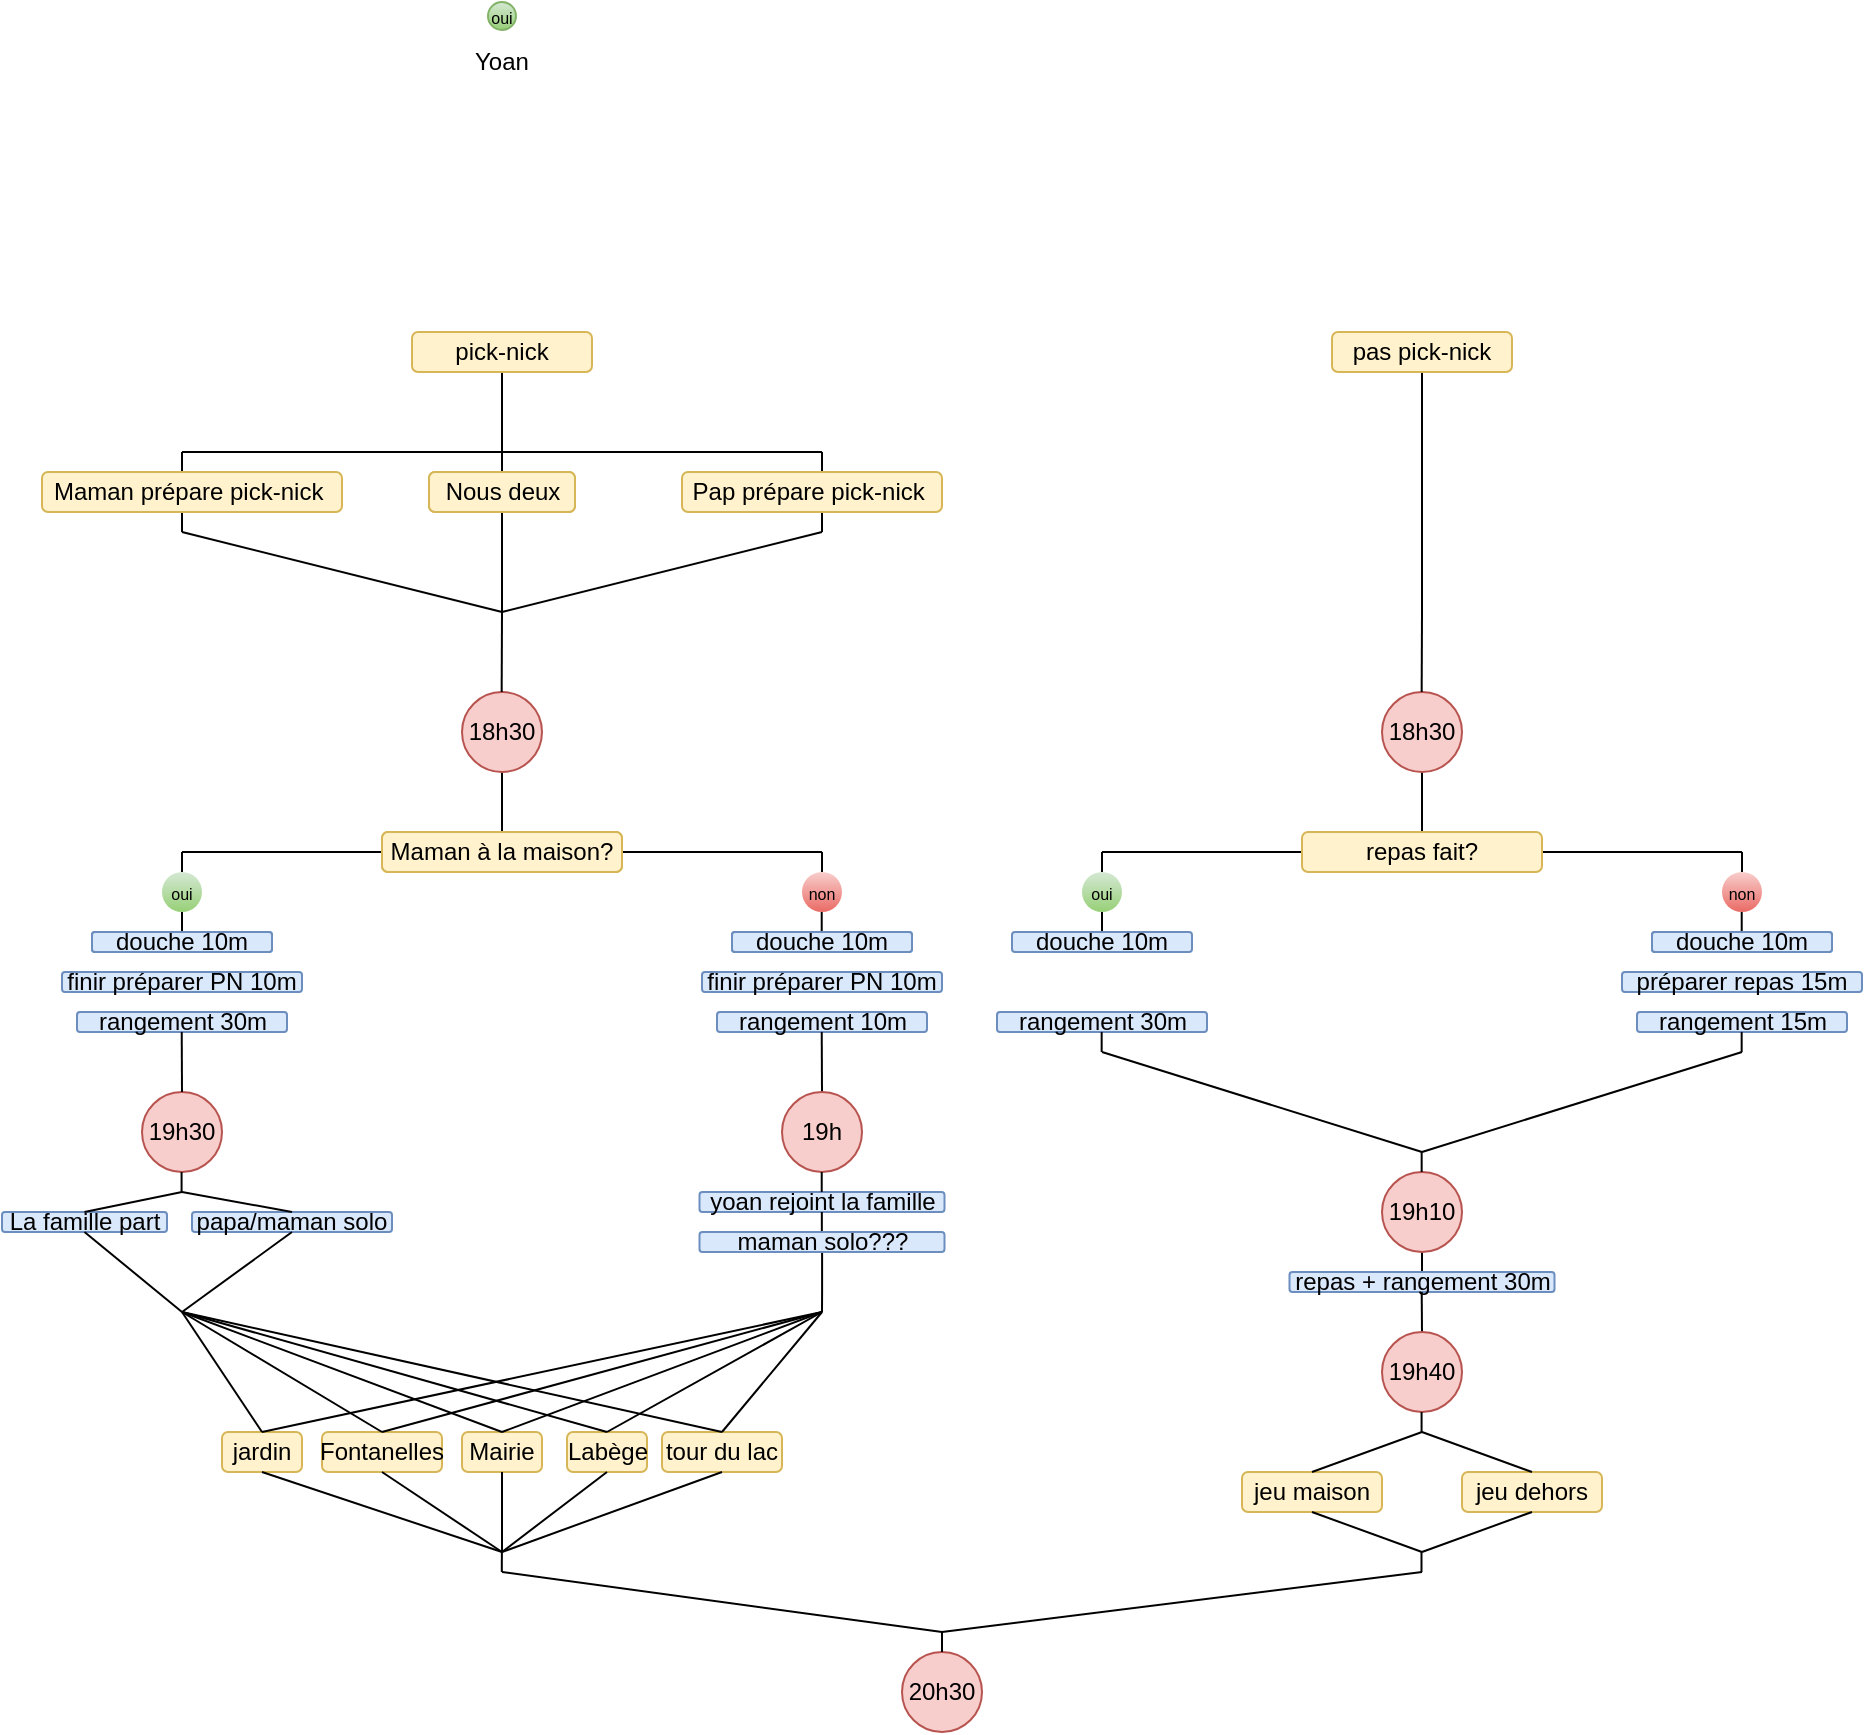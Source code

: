 <mxfile version="21.6.1" type="device">
  <diagram name="Page-1" id="R3p4rqPyqmmTZ_0Eyurf">
    <mxGraphModel dx="2876" dy="2412" grid="1" gridSize="10" guides="1" tooltips="1" connect="1" arrows="1" fold="1" page="1" pageScale="1" pageWidth="827" pageHeight="1169" math="0" shadow="0">
      <root>
        <mxCell id="0" />
        <mxCell id="1" parent="0" />
        <mxCell id="kcug7R0j4oiWyLFklm4h-88" value="&lt;font style=&quot;font-size: 8px;&quot;&gt;non&lt;/font&gt;" style="ellipse;whiteSpace=wrap;html=1;aspect=fixed;fillColor=#f8cecc;gradientColor=#ea6b66;strokeColor=none;" parent="1" vertex="1">
          <mxGeometry x="-370" y="370" width="20" height="20" as="geometry" />
        </mxCell>
        <mxCell id="kcug7R0j4oiWyLFklm4h-22" value="Yoan" style="text;html=1;strokeColor=none;fillColor=none;align=center;verticalAlign=middle;whiteSpace=wrap;rounded=0;" parent="1" vertex="1">
          <mxGeometry x="-550" y="-50" width="60" height="30" as="geometry" />
        </mxCell>
        <mxCell id="aq19QcdQfmuvaoaAwKxa-1" style="edgeStyle=orthogonalEdgeStyle;rounded=0;orthogonalLoop=1;jettySize=auto;html=1;endArrow=none;endFill=0;" edge="1" parent="1" source="kcug7R0j4oiWyLFklm4h-23">
          <mxGeometry relative="1" as="geometry">
            <mxPoint x="-520" y="360" as="targetPoint" />
          </mxGeometry>
        </mxCell>
        <mxCell id="kcug7R0j4oiWyLFklm4h-23" value="18h30" style="ellipse;whiteSpace=wrap;html=1;aspect=fixed;fillColor=#f8cecc;strokeColor=#b85450;" parent="1" vertex="1">
          <mxGeometry x="-540" y="280" width="40" height="40" as="geometry" />
        </mxCell>
        <mxCell id="kcug7R0j4oiWyLFklm4h-24" value="" style="endArrow=none;html=1;rounded=0;entryX=0.5;entryY=1;entryDx=0;entryDy=0;" parent="1" edge="1">
          <mxGeometry width="50" height="50" relative="1" as="geometry">
            <mxPoint x="-520" y="160" as="sourcePoint" />
            <mxPoint x="-520" y="120" as="targetPoint" />
          </mxGeometry>
        </mxCell>
        <mxCell id="kcug7R0j4oiWyLFklm4h-25" value="" style="endArrow=none;html=1;rounded=0;" parent="1" edge="1">
          <mxGeometry width="50" height="370" relative="1" as="geometry">
            <mxPoint x="-680" y="360" as="sourcePoint" />
            <mxPoint x="-360" y="360" as="targetPoint" />
          </mxGeometry>
        </mxCell>
        <mxCell id="kcug7R0j4oiWyLFklm4h-134" value="Maman à la maison" style="rounded=1;whiteSpace=wrap;html=1;fillColor=#fff2cc;strokeColor=#d6b656;" parent="kcug7R0j4oiWyLFklm4h-25" vertex="1">
          <mxGeometry x="-580" y="350" width="120" height="20" as="geometry" />
        </mxCell>
        <mxCell id="kcug7R0j4oiWyLFklm4h-29" value="" style="endArrow=none;html=1;rounded=0;" parent="1" edge="1">
          <mxGeometry width="50" height="50" relative="1" as="geometry">
            <mxPoint x="-680" y="160" as="sourcePoint" />
            <mxPoint x="-360" y="160" as="targetPoint" />
          </mxGeometry>
        </mxCell>
        <mxCell id="kcug7R0j4oiWyLFklm4h-38" value="" style="endArrow=none;html=1;rounded=0;" parent="1" edge="1">
          <mxGeometry width="50" height="310" relative="1" as="geometry">
            <mxPoint x="-520" y="240" as="sourcePoint" />
            <mxPoint x="-520" y="160" as="targetPoint" />
          </mxGeometry>
        </mxCell>
        <mxCell id="kcug7R0j4oiWyLFklm4h-45" value="Nous deux" style="rounded=1;whiteSpace=wrap;html=1;fillColor=#fff2cc;strokeColor=#d6b656;" parent="kcug7R0j4oiWyLFklm4h-38" vertex="1">
          <mxGeometry x="-556.5" y="170" width="73" height="20" as="geometry" />
        </mxCell>
        <mxCell id="kcug7R0j4oiWyLFklm4h-39" value="" style="endArrow=none;html=1;rounded=0;" parent="1" edge="1">
          <mxGeometry width="50" height="50" relative="1" as="geometry">
            <mxPoint x="-680" y="200" as="sourcePoint" />
            <mxPoint x="-680" y="160" as="targetPoint" />
          </mxGeometry>
        </mxCell>
        <mxCell id="kcug7R0j4oiWyLFklm4h-40" value="" style="endArrow=none;html=1;rounded=0;" parent="1" edge="1">
          <mxGeometry width="50" height="50" relative="1" as="geometry">
            <mxPoint x="-360" y="200" as="sourcePoint" />
            <mxPoint x="-360" y="160" as="targetPoint" />
          </mxGeometry>
        </mxCell>
        <mxCell id="kcug7R0j4oiWyLFklm4h-41" value="&lt;font style=&quot;font-size: 12px;&quot;&gt;Maman prépare pick-nick&amp;nbsp;&lt;/font&gt;" style="rounded=1;whiteSpace=wrap;html=1;fillColor=#fff2cc;strokeColor=#d6b656;" parent="1" vertex="1">
          <mxGeometry x="-750" y="170" width="150" height="20" as="geometry" />
        </mxCell>
        <mxCell id="kcug7R0j4oiWyLFklm4h-42" value="pick-nick" style="rounded=1;whiteSpace=wrap;html=1;fillColor=#fff2cc;strokeColor=#d6b656;" parent="1" vertex="1">
          <mxGeometry x="-565" y="100" width="90" height="20" as="geometry" />
        </mxCell>
        <mxCell id="kcug7R0j4oiWyLFklm4h-43" value="&lt;font style=&quot;font-size: 8px;&quot;&gt;oui&lt;/font&gt;" style="ellipse;whiteSpace=wrap;html=1;aspect=fixed;fillColor=#d5e8d4;gradientColor=#97d077;strokeColor=#82b366;" parent="1" vertex="1">
          <mxGeometry x="-527" y="-65" width="14" height="14" as="geometry" />
        </mxCell>
        <mxCell id="kcug7R0j4oiWyLFklm4h-44" value="Pap&amp;nbsp;prépare pick-nick&amp;nbsp;" style="rounded=1;whiteSpace=wrap;html=1;fillColor=#fff2cc;strokeColor=#d6b656;" parent="1" vertex="1">
          <mxGeometry x="-430" y="170" width="130" height="20" as="geometry" />
        </mxCell>
        <mxCell id="kcug7R0j4oiWyLFklm4h-46" value="" style="endArrow=none;html=1;rounded=0;" parent="1" edge="1">
          <mxGeometry width="50" height="50" relative="1" as="geometry">
            <mxPoint x="-520" y="240" as="sourcePoint" />
            <mxPoint x="-360" y="200" as="targetPoint" />
          </mxGeometry>
        </mxCell>
        <mxCell id="kcug7R0j4oiWyLFklm4h-49" value="" style="endArrow=none;html=1;rounded=0;" parent="1" edge="1">
          <mxGeometry width="50" height="50" relative="1" as="geometry">
            <mxPoint x="-680" y="200" as="sourcePoint" />
            <mxPoint x="-520" y="240" as="targetPoint" />
          </mxGeometry>
        </mxCell>
        <mxCell id="kcug7R0j4oiWyLFklm4h-56" value="rangement 30m" style="rounded=1;whiteSpace=wrap;html=1;fillColor=#dae8fc;strokeColor=#6c8ebf;" parent="1" vertex="1">
          <mxGeometry x="-732.5" y="440" width="105" height="10" as="geometry" />
        </mxCell>
        <mxCell id="kcug7R0j4oiWyLFklm4h-57" value="19h30" style="ellipse;whiteSpace=wrap;html=1;aspect=fixed;fillColor=#f8cecc;strokeColor=#b85450;" parent="1" vertex="1">
          <mxGeometry x="-700" y="480" width="40" height="40" as="geometry" />
        </mxCell>
        <mxCell id="kcug7R0j4oiWyLFklm4h-59" value="Mairie" style="rounded=1;whiteSpace=wrap;html=1;fillColor=#fff2cc;strokeColor=#d6b656;" parent="1" vertex="1">
          <mxGeometry x="-540" y="650" width="40" height="20" as="geometry" />
        </mxCell>
        <mxCell id="kcug7R0j4oiWyLFklm4h-60" value="jardin" style="rounded=1;whiteSpace=wrap;html=1;fillColor=#fff2cc;strokeColor=#d6b656;" parent="1" vertex="1">
          <mxGeometry x="-660" y="650" width="40" height="20" as="geometry" />
        </mxCell>
        <mxCell id="kcug7R0j4oiWyLFklm4h-61" value="Labège" style="rounded=1;whiteSpace=wrap;html=1;fillColor=#fff2cc;strokeColor=#d6b656;" parent="1" vertex="1">
          <mxGeometry x="-487.5" y="650" width="40" height="20" as="geometry" />
        </mxCell>
        <mxCell id="kcug7R0j4oiWyLFklm4h-62" value="tour du lac" style="rounded=1;whiteSpace=wrap;html=1;fillColor=#fff2cc;strokeColor=#d6b656;" parent="1" vertex="1">
          <mxGeometry x="-440" y="650" width="60" height="20" as="geometry" />
        </mxCell>
        <mxCell id="kcug7R0j4oiWyLFklm4h-63" value="Fontanelles" style="rounded=1;whiteSpace=wrap;html=1;fillColor=#fff2cc;strokeColor=#d6b656;" parent="1" vertex="1">
          <mxGeometry x="-610" y="650" width="60" height="20" as="geometry" />
        </mxCell>
        <mxCell id="kcug7R0j4oiWyLFklm4h-65" value="" style="endArrow=none;html=1;rounded=0;exitX=0.5;exitY=0;exitDx=0;exitDy=0;" parent="1" source="kcug7R0j4oiWyLFklm4h-60" edge="1">
          <mxGeometry width="50" height="50" relative="1" as="geometry">
            <mxPoint x="-560" y="590" as="sourcePoint" />
            <mxPoint x="-360" y="590" as="targetPoint" />
          </mxGeometry>
        </mxCell>
        <mxCell id="kcug7R0j4oiWyLFklm4h-66" value="" style="endArrow=none;html=1;rounded=0;exitX=0.5;exitY=0;exitDx=0;exitDy=0;" parent="1" source="kcug7R0j4oiWyLFklm4h-63" edge="1">
          <mxGeometry width="50" height="50" relative="1" as="geometry">
            <mxPoint x="-630" y="650" as="sourcePoint" />
            <mxPoint x="-360" y="590" as="targetPoint" />
          </mxGeometry>
        </mxCell>
        <mxCell id="kcug7R0j4oiWyLFklm4h-67" value="" style="endArrow=none;html=1;rounded=0;exitX=0.5;exitY=0;exitDx=0;exitDy=0;" parent="1" source="kcug7R0j4oiWyLFklm4h-59" edge="1">
          <mxGeometry width="50" height="50" relative="1" as="geometry">
            <mxPoint x="-570" y="650" as="sourcePoint" />
            <mxPoint x="-360" y="590" as="targetPoint" />
          </mxGeometry>
        </mxCell>
        <mxCell id="kcug7R0j4oiWyLFklm4h-68" value="" style="endArrow=none;html=1;rounded=0;entryX=0.5;entryY=0;entryDx=0;entryDy=0;" parent="1" target="kcug7R0j4oiWyLFklm4h-61" edge="1">
          <mxGeometry width="50" height="50" relative="1" as="geometry">
            <mxPoint x="-360" y="590" as="sourcePoint" />
            <mxPoint x="-500" y="640" as="targetPoint" />
          </mxGeometry>
        </mxCell>
        <mxCell id="kcug7R0j4oiWyLFklm4h-69" value="" style="endArrow=none;html=1;rounded=0;entryX=0.5;entryY=0;entryDx=0;entryDy=0;" parent="1" target="kcug7R0j4oiWyLFklm4h-62" edge="1">
          <mxGeometry width="50" height="50" relative="1" as="geometry">
            <mxPoint x="-360" y="590" as="sourcePoint" />
            <mxPoint x="-490" y="650" as="targetPoint" />
          </mxGeometry>
        </mxCell>
        <mxCell id="kcug7R0j4oiWyLFklm4h-71" style="edgeStyle=orthogonalEdgeStyle;rounded=0;orthogonalLoop=1;jettySize=auto;html=1;endArrow=none;endFill=0;" parent="1" edge="1">
          <mxGeometry relative="1" as="geometry">
            <mxPoint x="-520.06" y="720" as="targetPoint" />
            <mxPoint x="-520.06" y="710" as="sourcePoint" />
            <Array as="points">
              <mxPoint x="-520.06" y="720" />
              <mxPoint x="-520.06" y="720" />
            </Array>
          </mxGeometry>
        </mxCell>
        <mxCell id="kcug7R0j4oiWyLFklm4h-73" value="" style="endArrow=none;html=1;rounded=0;entryX=0.5;entryY=1;entryDx=0;entryDy=0;" parent="1" target="kcug7R0j4oiWyLFklm4h-61" edge="1">
          <mxGeometry width="50" height="50" relative="1" as="geometry">
            <mxPoint x="-520" y="710" as="sourcePoint" />
            <mxPoint x="-490" y="670" as="targetPoint" />
          </mxGeometry>
        </mxCell>
        <mxCell id="kcug7R0j4oiWyLFklm4h-74" value="" style="endArrow=none;html=1;rounded=0;entryX=0.5;entryY=1;entryDx=0;entryDy=0;" parent="1" target="kcug7R0j4oiWyLFklm4h-62" edge="1">
          <mxGeometry width="50" height="50" relative="1" as="geometry">
            <mxPoint x="-520" y="710" as="sourcePoint" />
            <mxPoint x="-457" y="680" as="targetPoint" />
          </mxGeometry>
        </mxCell>
        <mxCell id="kcug7R0j4oiWyLFklm4h-75" value="" style="endArrow=none;html=1;rounded=0;entryX=0.5;entryY=1;entryDx=0;entryDy=0;" parent="1" target="kcug7R0j4oiWyLFklm4h-59" edge="1">
          <mxGeometry width="50" height="50" relative="1" as="geometry">
            <mxPoint x="-520" y="710" as="sourcePoint" />
            <mxPoint x="-400" y="680" as="targetPoint" />
          </mxGeometry>
        </mxCell>
        <mxCell id="kcug7R0j4oiWyLFklm4h-76" value="" style="endArrow=none;html=1;rounded=0;exitX=0.5;exitY=1;exitDx=0;exitDy=0;" parent="1" source="kcug7R0j4oiWyLFklm4h-63" edge="1">
          <mxGeometry width="50" height="50" relative="1" as="geometry">
            <mxPoint x="-500" y="730" as="sourcePoint" />
            <mxPoint x="-520" y="710" as="targetPoint" />
          </mxGeometry>
        </mxCell>
        <mxCell id="kcug7R0j4oiWyLFklm4h-77" value="" style="endArrow=none;html=1;rounded=0;entryX=0.5;entryY=1;entryDx=0;entryDy=0;" parent="1" target="kcug7R0j4oiWyLFklm4h-60" edge="1">
          <mxGeometry width="50" height="50" relative="1" as="geometry">
            <mxPoint x="-520" y="710" as="sourcePoint" />
            <mxPoint x="-380" y="700" as="targetPoint" />
          </mxGeometry>
        </mxCell>
        <mxCell id="kcug7R0j4oiWyLFklm4h-87" style="edgeStyle=orthogonalEdgeStyle;rounded=0;orthogonalLoop=1;jettySize=auto;html=1;endArrow=none;endFill=0;" parent="1" source="kcug7R0j4oiWyLFklm4h-79" edge="1">
          <mxGeometry relative="1" as="geometry">
            <mxPoint x="-680" y="360" as="targetPoint" />
            <Array as="points">
              <mxPoint x="-680" y="360" />
              <mxPoint x="-680" y="360" />
            </Array>
          </mxGeometry>
        </mxCell>
        <mxCell id="kcug7R0j4oiWyLFklm4h-79" value="&lt;font style=&quot;font-size: 8px;&quot;&gt;oui&lt;/font&gt;" style="ellipse;whiteSpace=wrap;html=1;aspect=fixed;fillColor=#d5e8d4;gradientColor=#97d077;strokeColor=none;" parent="1" vertex="1">
          <mxGeometry x="-690" y="370" width="20" height="20" as="geometry" />
        </mxCell>
        <mxCell id="kcug7R0j4oiWyLFklm4h-81" value="" style="endArrow=none;html=1;rounded=0;" parent="1" edge="1">
          <mxGeometry width="50" height="380" relative="1" as="geometry">
            <mxPoint x="-520" y="240" as="sourcePoint" />
            <mxPoint x="-520.17" y="280" as="targetPoint" />
          </mxGeometry>
        </mxCell>
        <mxCell id="kcug7R0j4oiWyLFklm4h-82" value="douche 10m" style="rounded=1;whiteSpace=wrap;html=1;fillColor=#dae8fc;strokeColor=#6c8ebf;" parent="kcug7R0j4oiWyLFklm4h-81" vertex="1">
          <mxGeometry x="-725" y="400" width="90" height="10" as="geometry" />
        </mxCell>
        <mxCell id="kcug7R0j4oiWyLFklm4h-91" style="edgeStyle=orthogonalEdgeStyle;rounded=0;orthogonalLoop=1;jettySize=auto;html=1;endArrow=none;endFill=0;" parent="1" source="kcug7R0j4oiWyLFklm4h-88" edge="1">
          <mxGeometry relative="1" as="geometry">
            <mxPoint x="-360" y="360" as="targetPoint" />
            <Array as="points">
              <mxPoint x="-360" y="360" />
              <mxPoint x="-360" y="360" />
            </Array>
          </mxGeometry>
        </mxCell>
        <mxCell id="kcug7R0j4oiWyLFklm4h-93" value="" style="endArrow=none;html=1;rounded=0;exitX=0.5;exitY=1;exitDx=0;exitDy=0;" parent="1" source="kcug7R0j4oiWyLFklm4h-79" edge="1">
          <mxGeometry width="50" height="380" relative="1" as="geometry">
            <mxPoint x="-510" y="450" as="sourcePoint" />
            <mxPoint x="-680" y="400" as="targetPoint" />
          </mxGeometry>
        </mxCell>
        <mxCell id="kcug7R0j4oiWyLFklm4h-95" value="" style="endArrow=none;html=1;rounded=0;exitX=0.5;exitY=1;exitDx=0;exitDy=0;" parent="1" edge="1">
          <mxGeometry width="50" height="380" relative="1" as="geometry">
            <mxPoint x="-360.14" y="390" as="sourcePoint" />
            <mxPoint x="-360.14" y="400" as="targetPoint" />
          </mxGeometry>
        </mxCell>
        <mxCell id="kcug7R0j4oiWyLFklm4h-53" value="finir préparer PN 10m" style="rounded=1;whiteSpace=wrap;html=1;fillColor=#dae8fc;strokeColor=#6c8ebf;" parent="1" vertex="1">
          <mxGeometry x="-740" y="420" width="120" height="10" as="geometry" />
        </mxCell>
        <mxCell id="kcug7R0j4oiWyLFklm4h-99" value="rangement 10m" style="rounded=1;whiteSpace=wrap;html=1;fillColor=#dae8fc;strokeColor=#6c8ebf;" parent="1" vertex="1">
          <mxGeometry x="-412.5" y="440" width="105" height="10" as="geometry" />
        </mxCell>
        <mxCell id="kcug7R0j4oiWyLFklm4h-100" value="douche 10m" style="rounded=1;whiteSpace=wrap;html=1;fillColor=#dae8fc;strokeColor=#6c8ebf;" parent="1" vertex="1">
          <mxGeometry x="-405" y="400" width="90" height="10" as="geometry" />
        </mxCell>
        <mxCell id="kcug7R0j4oiWyLFklm4h-103" value="douche 10m" style="rounded=1;whiteSpace=wrap;html=1;fillColor=#dae8fc;strokeColor=#6c8ebf;" parent="1" vertex="1">
          <mxGeometry x="-405" y="400" width="90" height="10" as="geometry" />
        </mxCell>
        <mxCell id="kcug7R0j4oiWyLFklm4h-104" value="finir préparer PN 10m" style="rounded=1;whiteSpace=wrap;html=1;fillColor=#dae8fc;strokeColor=#6c8ebf;" parent="1" vertex="1">
          <mxGeometry x="-420" y="420" width="120" height="10" as="geometry" />
        </mxCell>
        <mxCell id="kcug7R0j4oiWyLFklm4h-107" value="" style="endArrow=none;html=1;rounded=0;exitX=0.5;exitY=1;exitDx=0;exitDy=0;entryX=0.5;entryY=0;entryDx=0;entryDy=0;" parent="1" target="kcug7R0j4oiWyLFklm4h-57" edge="1">
          <mxGeometry width="50" height="380" relative="1" as="geometry">
            <mxPoint x="-680.14" y="450" as="sourcePoint" />
            <mxPoint x="-680.14" y="460" as="targetPoint" />
            <Array as="points" />
          </mxGeometry>
        </mxCell>
        <mxCell id="kcug7R0j4oiWyLFklm4h-109" value="" style="endArrow=none;html=1;rounded=0;exitX=0.5;exitY=1;exitDx=0;exitDy=0;entryX=0.5;entryY=0;entryDx=0;entryDy=0;" parent="1" target="kcug7R0j4oiWyLFklm4h-119" edge="1">
          <mxGeometry width="50" height="380" relative="1" as="geometry">
            <mxPoint x="-360.14" y="450" as="sourcePoint" />
            <mxPoint x="-360.14" y="460" as="targetPoint" />
            <Array as="points" />
          </mxGeometry>
        </mxCell>
        <mxCell id="kcug7R0j4oiWyLFklm4h-117" value="La famille part" style="rounded=1;whiteSpace=wrap;html=1;fillColor=#dae8fc;strokeColor=#6c8ebf;" parent="1" vertex="1">
          <mxGeometry x="-770" y="540" width="82.5" height="10" as="geometry" />
        </mxCell>
        <mxCell id="kcug7R0j4oiWyLFklm4h-119" value="19h" style="ellipse;whiteSpace=wrap;html=1;aspect=fixed;fillColor=#f8cecc;strokeColor=#b85450;" parent="1" vertex="1">
          <mxGeometry x="-380" y="480" width="40" height="40" as="geometry" />
        </mxCell>
        <mxCell id="kcug7R0j4oiWyLFklm4h-118" value="yoan rejoint la famille" style="rounded=1;whiteSpace=wrap;html=1;fillColor=#dae8fc;strokeColor=#6c8ebf;" parent="1" vertex="1">
          <mxGeometry x="-421.25" y="530" width="122.5" height="10" as="geometry" />
        </mxCell>
        <mxCell id="kcug7R0j4oiWyLFklm4h-124" style="edgeStyle=orthogonalEdgeStyle;rounded=0;orthogonalLoop=1;jettySize=auto;html=1;entryX=0.5;entryY=0;entryDx=0;entryDy=0;endArrow=none;endFill=0;" parent="1" edge="1">
          <mxGeometry relative="1" as="geometry">
            <mxPoint x="-360.14" y="520" as="sourcePoint" />
            <mxPoint x="-360.14" y="530" as="targetPoint" />
          </mxGeometry>
        </mxCell>
        <mxCell id="kcug7R0j4oiWyLFklm4h-125" style="edgeStyle=orthogonalEdgeStyle;rounded=0;orthogonalLoop=1;jettySize=auto;html=1;entryX=0.5;entryY=0;entryDx=0;entryDy=0;endArrow=none;endFill=0;" parent="1" edge="1">
          <mxGeometry relative="1" as="geometry">
            <mxPoint x="-360.08" y="540" as="sourcePoint" />
            <mxPoint x="-360.08" y="550" as="targetPoint" />
          </mxGeometry>
        </mxCell>
        <mxCell id="kcug7R0j4oiWyLFklm4h-128" value="" style="endArrow=none;html=1;rounded=0;exitX=0.5;exitY=0;exitDx=0;exitDy=0;" parent="1" source="kcug7R0j4oiWyLFklm4h-60" edge="1">
          <mxGeometry width="50" height="50" relative="1" as="geometry">
            <mxPoint x="-630" y="660" as="sourcePoint" />
            <mxPoint x="-680" y="590" as="targetPoint" />
          </mxGeometry>
        </mxCell>
        <mxCell id="kcug7R0j4oiWyLFklm4h-129" value="" style="endArrow=none;html=1;rounded=0;exitX=0.5;exitY=0;exitDx=0;exitDy=0;" parent="1" source="kcug7R0j4oiWyLFklm4h-62" edge="1">
          <mxGeometry width="50" height="50" relative="1" as="geometry">
            <mxPoint x="-630" y="660" as="sourcePoint" />
            <mxPoint x="-680" y="590" as="targetPoint" />
          </mxGeometry>
        </mxCell>
        <mxCell id="kcug7R0j4oiWyLFklm4h-130" value="" style="endArrow=none;html=1;rounded=0;exitX=0.5;exitY=0;exitDx=0;exitDy=0;" parent="1" source="kcug7R0j4oiWyLFklm4h-61" edge="1">
          <mxGeometry width="50" height="50" relative="1" as="geometry">
            <mxPoint x="-400" y="660" as="sourcePoint" />
            <mxPoint x="-680" y="590" as="targetPoint" />
          </mxGeometry>
        </mxCell>
        <mxCell id="kcug7R0j4oiWyLFklm4h-131" value="" style="endArrow=none;html=1;rounded=0;exitX=0.5;exitY=0;exitDx=0;exitDy=0;" parent="1" source="kcug7R0j4oiWyLFklm4h-59" edge="1">
          <mxGeometry width="50" height="50" relative="1" as="geometry">
            <mxPoint x="-457" y="660" as="sourcePoint" />
            <mxPoint x="-680" y="590" as="targetPoint" />
          </mxGeometry>
        </mxCell>
        <mxCell id="kcug7R0j4oiWyLFklm4h-132" value="" style="endArrow=none;html=1;rounded=0;exitX=0.5;exitY=0;exitDx=0;exitDy=0;" parent="1" source="kcug7R0j4oiWyLFklm4h-63" edge="1">
          <mxGeometry width="50" height="50" relative="1" as="geometry">
            <mxPoint x="-510" y="660" as="sourcePoint" />
            <mxPoint x="-680" y="590" as="targetPoint" />
          </mxGeometry>
        </mxCell>
        <mxCell id="aq19QcdQfmuvaoaAwKxa-4" value="papa/maman solo" style="rounded=1;whiteSpace=wrap;html=1;fillColor=#dae8fc;strokeColor=#6c8ebf;" vertex="1" parent="1">
          <mxGeometry x="-675" y="540" width="100" height="10" as="geometry" />
        </mxCell>
        <mxCell id="aq19QcdQfmuvaoaAwKxa-5" style="edgeStyle=orthogonalEdgeStyle;rounded=0;orthogonalLoop=1;jettySize=auto;html=1;entryX=0.5;entryY=0;entryDx=0;entryDy=0;endArrow=none;endFill=0;" edge="1" parent="1">
          <mxGeometry relative="1" as="geometry">
            <mxPoint x="-680.21" y="520" as="sourcePoint" />
            <mxPoint x="-680.21" y="530" as="targetPoint" />
          </mxGeometry>
        </mxCell>
        <mxCell id="aq19QcdQfmuvaoaAwKxa-6" value="" style="endArrow=none;html=1;rounded=0;exitX=0.5;exitY=0;exitDx=0;exitDy=0;" edge="1" parent="1" source="kcug7R0j4oiWyLFklm4h-117">
          <mxGeometry width="50" height="50" relative="1" as="geometry">
            <mxPoint x="-670" y="580" as="sourcePoint" />
            <mxPoint x="-680" y="530" as="targetPoint" />
          </mxGeometry>
        </mxCell>
        <mxCell id="aq19QcdQfmuvaoaAwKxa-7" value="" style="endArrow=none;html=1;rounded=0;exitX=0.5;exitY=0;exitDx=0;exitDy=0;" edge="1" parent="1" source="aq19QcdQfmuvaoaAwKxa-4">
          <mxGeometry width="50" height="50" relative="1" as="geometry">
            <mxPoint x="-719" y="550" as="sourcePoint" />
            <mxPoint x="-680" y="530" as="targetPoint" />
          </mxGeometry>
        </mxCell>
        <mxCell id="aq19QcdQfmuvaoaAwKxa-8" value="" style="endArrow=none;html=1;rounded=0;exitX=0.5;exitY=1;exitDx=0;exitDy=0;" edge="1" parent="1" source="aq19QcdQfmuvaoaAwKxa-4">
          <mxGeometry width="50" height="50" relative="1" as="geometry">
            <mxPoint x="-615" y="550" as="sourcePoint" />
            <mxPoint x="-680" y="590" as="targetPoint" />
          </mxGeometry>
        </mxCell>
        <mxCell id="aq19QcdQfmuvaoaAwKxa-9" value="" style="endArrow=none;html=1;rounded=0;exitX=0.5;exitY=1;exitDx=0;exitDy=0;" edge="1" parent="1" source="kcug7R0j4oiWyLFklm4h-117">
          <mxGeometry width="50" height="50" relative="1" as="geometry">
            <mxPoint x="-615" y="560" as="sourcePoint" />
            <mxPoint x="-680" y="590" as="targetPoint" />
          </mxGeometry>
        </mxCell>
        <mxCell id="aq19QcdQfmuvaoaAwKxa-13" style="edgeStyle=orthogonalEdgeStyle;rounded=0;orthogonalLoop=1;jettySize=auto;html=1;endArrow=none;endFill=0;" edge="1" parent="1" source="aq19QcdQfmuvaoaAwKxa-11">
          <mxGeometry relative="1" as="geometry">
            <mxPoint x="-360" y="590" as="targetPoint" />
          </mxGeometry>
        </mxCell>
        <mxCell id="aq19QcdQfmuvaoaAwKxa-11" value="maman solo???" style="rounded=1;whiteSpace=wrap;html=1;fillColor=#dae8fc;strokeColor=#6c8ebf;" vertex="1" parent="1">
          <mxGeometry x="-421.25" y="550" width="122.5" height="10" as="geometry" />
        </mxCell>
        <mxCell id="aq19QcdQfmuvaoaAwKxa-14" value="&lt;font style=&quot;font-size: 8px;&quot;&gt;non&lt;/font&gt;" style="ellipse;whiteSpace=wrap;html=1;aspect=fixed;fillColor=#f8cecc;gradientColor=#ea6b66;strokeColor=none;" vertex="1" parent="1">
          <mxGeometry x="90" y="370" width="20" height="20" as="geometry" />
        </mxCell>
        <mxCell id="aq19QcdQfmuvaoaAwKxa-15" style="edgeStyle=orthogonalEdgeStyle;rounded=0;orthogonalLoop=1;jettySize=auto;html=1;endArrow=none;endFill=0;" edge="1" parent="1" source="aq19QcdQfmuvaoaAwKxa-16">
          <mxGeometry relative="1" as="geometry">
            <mxPoint x="-60" y="360" as="targetPoint" />
          </mxGeometry>
        </mxCell>
        <mxCell id="aq19QcdQfmuvaoaAwKxa-16" value="18h30" style="ellipse;whiteSpace=wrap;html=1;aspect=fixed;fillColor=#f8cecc;strokeColor=#b85450;" vertex="1" parent="1">
          <mxGeometry x="-80" y="280" width="40" height="40" as="geometry" />
        </mxCell>
        <mxCell id="aq19QcdQfmuvaoaAwKxa-17" value="" style="endArrow=none;html=1;rounded=0;entryX=0.5;entryY=1;entryDx=0;entryDy=0;" edge="1" parent="1">
          <mxGeometry width="50" height="50" relative="1" as="geometry">
            <mxPoint x="-60" y="160" as="sourcePoint" />
            <mxPoint x="-60" y="120" as="targetPoint" />
          </mxGeometry>
        </mxCell>
        <mxCell id="aq19QcdQfmuvaoaAwKxa-18" value="" style="endArrow=none;html=1;rounded=0;" edge="1" parent="1">
          <mxGeometry width="50" height="370" relative="1" as="geometry">
            <mxPoint x="-220" y="360" as="sourcePoint" />
            <mxPoint x="100" y="360" as="targetPoint" />
          </mxGeometry>
        </mxCell>
        <mxCell id="aq19QcdQfmuvaoaAwKxa-19" value="Maman à la maison?" style="rounded=1;whiteSpace=wrap;html=1;fillColor=#fff2cc;strokeColor=#d6b656;" vertex="1" parent="aq19QcdQfmuvaoaAwKxa-18">
          <mxGeometry x="-580" y="350" width="120" height="20" as="geometry" />
        </mxCell>
        <mxCell id="aq19QcdQfmuvaoaAwKxa-21" value="" style="endArrow=none;html=1;rounded=0;" edge="1" parent="1">
          <mxGeometry width="50" height="310" relative="1" as="geometry">
            <mxPoint x="-60" y="240" as="sourcePoint" />
            <mxPoint x="-60" y="160" as="targetPoint" />
          </mxGeometry>
        </mxCell>
        <mxCell id="aq19QcdQfmuvaoaAwKxa-22" value="Nous deux" style="rounded=1;whiteSpace=wrap;html=1;fillColor=#fff2cc;strokeColor=#d6b656;" vertex="1" parent="aq19QcdQfmuvaoaAwKxa-21">
          <mxGeometry x="-556.5" y="170" width="73" height="20" as="geometry" />
        </mxCell>
        <mxCell id="aq19QcdQfmuvaoaAwKxa-26" value="pas pick-nick" style="rounded=1;whiteSpace=wrap;html=1;fillColor=#fff2cc;strokeColor=#d6b656;" vertex="1" parent="1">
          <mxGeometry x="-105" y="100" width="90" height="20" as="geometry" />
        </mxCell>
        <mxCell id="aq19QcdQfmuvaoaAwKxa-30" value="rangement 30m" style="rounded=1;whiteSpace=wrap;html=1;fillColor=#dae8fc;strokeColor=#6c8ebf;" vertex="1" parent="1">
          <mxGeometry x="-272.5" y="440" width="105" height="10" as="geometry" />
        </mxCell>
        <mxCell id="aq19QcdQfmuvaoaAwKxa-49" style="edgeStyle=orthogonalEdgeStyle;rounded=0;orthogonalLoop=1;jettySize=auto;html=1;endArrow=none;endFill=0;" edge="1" parent="1" source="aq19QcdQfmuvaoaAwKxa-50">
          <mxGeometry relative="1" as="geometry">
            <mxPoint x="-220" y="360" as="targetPoint" />
            <Array as="points">
              <mxPoint x="-220" y="360" />
              <mxPoint x="-220" y="360" />
            </Array>
          </mxGeometry>
        </mxCell>
        <mxCell id="aq19QcdQfmuvaoaAwKxa-50" value="&lt;font style=&quot;font-size: 8px;&quot;&gt;oui&lt;/font&gt;" style="ellipse;whiteSpace=wrap;html=1;aspect=fixed;fillColor=#d5e8d4;gradientColor=#97d077;strokeColor=none;" vertex="1" parent="1">
          <mxGeometry x="-230" y="370" width="20" height="20" as="geometry" />
        </mxCell>
        <mxCell id="aq19QcdQfmuvaoaAwKxa-51" value="" style="endArrow=none;html=1;rounded=0;" edge="1" parent="1">
          <mxGeometry width="50" height="380" relative="1" as="geometry">
            <mxPoint x="-60" y="240" as="sourcePoint" />
            <mxPoint x="-60.17" y="280" as="targetPoint" />
          </mxGeometry>
        </mxCell>
        <mxCell id="aq19QcdQfmuvaoaAwKxa-52" value="douche 10m" style="rounded=1;whiteSpace=wrap;html=1;fillColor=#dae8fc;strokeColor=#6c8ebf;" vertex="1" parent="aq19QcdQfmuvaoaAwKxa-51">
          <mxGeometry x="-725" y="400" width="90" height="10" as="geometry" />
        </mxCell>
        <mxCell id="aq19QcdQfmuvaoaAwKxa-53" style="edgeStyle=orthogonalEdgeStyle;rounded=0;orthogonalLoop=1;jettySize=auto;html=1;endArrow=none;endFill=0;" edge="1" parent="1" source="aq19QcdQfmuvaoaAwKxa-14">
          <mxGeometry relative="1" as="geometry">
            <mxPoint x="100" y="360" as="targetPoint" />
            <Array as="points">
              <mxPoint x="100" y="360" />
              <mxPoint x="100" y="360" />
            </Array>
          </mxGeometry>
        </mxCell>
        <mxCell id="aq19QcdQfmuvaoaAwKxa-54" value="" style="endArrow=none;html=1;rounded=0;exitX=0.5;exitY=1;exitDx=0;exitDy=0;" edge="1" parent="1" source="aq19QcdQfmuvaoaAwKxa-50">
          <mxGeometry width="50" height="380" relative="1" as="geometry">
            <mxPoint x="-50" y="450" as="sourcePoint" />
            <mxPoint x="-220" y="400" as="targetPoint" />
          </mxGeometry>
        </mxCell>
        <mxCell id="aq19QcdQfmuvaoaAwKxa-55" value="" style="endArrow=none;html=1;rounded=0;exitX=0.5;exitY=1;exitDx=0;exitDy=0;" edge="1" parent="1">
          <mxGeometry width="50" height="380" relative="1" as="geometry">
            <mxPoint x="99.86" y="390" as="sourcePoint" />
            <mxPoint x="99.86" y="400" as="targetPoint" />
          </mxGeometry>
        </mxCell>
        <mxCell id="aq19QcdQfmuvaoaAwKxa-57" value="rangement 15m" style="rounded=1;whiteSpace=wrap;html=1;fillColor=#dae8fc;strokeColor=#6c8ebf;" vertex="1" parent="1">
          <mxGeometry x="47.5" y="440" width="105" height="10" as="geometry" />
        </mxCell>
        <mxCell id="aq19QcdQfmuvaoaAwKxa-58" value="douche 10m" style="rounded=1;whiteSpace=wrap;html=1;fillColor=#dae8fc;strokeColor=#6c8ebf;" vertex="1" parent="1">
          <mxGeometry x="55" y="400" width="90" height="10" as="geometry" />
        </mxCell>
        <mxCell id="aq19QcdQfmuvaoaAwKxa-59" value="douche 10m" style="rounded=1;whiteSpace=wrap;html=1;fillColor=#dae8fc;strokeColor=#6c8ebf;" vertex="1" parent="1">
          <mxGeometry x="55" y="400" width="90" height="10" as="geometry" />
        </mxCell>
        <mxCell id="aq19QcdQfmuvaoaAwKxa-60" value="préparer repas 15m" style="rounded=1;whiteSpace=wrap;html=1;fillColor=#dae8fc;strokeColor=#6c8ebf;" vertex="1" parent="1">
          <mxGeometry x="40" y="420" width="120" height="10" as="geometry" />
        </mxCell>
        <mxCell id="aq19QcdQfmuvaoaAwKxa-96" style="edgeStyle=orthogonalEdgeStyle;rounded=0;orthogonalLoop=1;jettySize=auto;html=1;endArrow=none;endFill=0;" edge="1" parent="1" source="aq19QcdQfmuvaoaAwKxa-64" target="aq19QcdQfmuvaoaAwKxa-95">
          <mxGeometry relative="1" as="geometry" />
        </mxCell>
        <mxCell id="aq19QcdQfmuvaoaAwKxa-64" value="19h10" style="ellipse;whiteSpace=wrap;html=1;aspect=fixed;fillColor=#f8cecc;strokeColor=#b85450;" vertex="1" parent="1">
          <mxGeometry x="-80" y="520" width="40" height="40" as="geometry" />
        </mxCell>
        <mxCell id="aq19QcdQfmuvaoaAwKxa-84" value="repas fait?" style="rounded=1;whiteSpace=wrap;html=1;fillColor=#fff2cc;strokeColor=#d6b656;" vertex="1" parent="1">
          <mxGeometry x="-120" y="350" width="120" height="20" as="geometry" />
        </mxCell>
        <mxCell id="aq19QcdQfmuvaoaAwKxa-86" value="douche 10m" style="rounded=1;whiteSpace=wrap;html=1;fillColor=#dae8fc;strokeColor=#6c8ebf;" vertex="1" parent="1">
          <mxGeometry x="-265" y="400" width="90" height="10" as="geometry" />
        </mxCell>
        <mxCell id="aq19QcdQfmuvaoaAwKxa-88" style="edgeStyle=orthogonalEdgeStyle;rounded=0;orthogonalLoop=1;jettySize=auto;html=1;entryX=0.5;entryY=0;entryDx=0;entryDy=0;endArrow=none;endFill=0;" edge="1" parent="1">
          <mxGeometry relative="1" as="geometry">
            <mxPoint x="-60.17" y="510" as="sourcePoint" />
            <mxPoint x="-60.17" y="520" as="targetPoint" />
          </mxGeometry>
        </mxCell>
        <mxCell id="aq19QcdQfmuvaoaAwKxa-89" style="edgeStyle=orthogonalEdgeStyle;rounded=0;orthogonalLoop=1;jettySize=auto;html=1;entryX=0.5;entryY=0;entryDx=0;entryDy=0;endArrow=none;endFill=0;" edge="1" parent="1">
          <mxGeometry relative="1" as="geometry">
            <mxPoint x="99.83" y="450" as="sourcePoint" />
            <mxPoint x="99.83" y="460" as="targetPoint" />
          </mxGeometry>
        </mxCell>
        <mxCell id="aq19QcdQfmuvaoaAwKxa-92" style="edgeStyle=orthogonalEdgeStyle;rounded=0;orthogonalLoop=1;jettySize=auto;html=1;entryX=0.5;entryY=0;entryDx=0;entryDy=0;endArrow=none;endFill=0;" edge="1" parent="1">
          <mxGeometry relative="1" as="geometry">
            <mxPoint x="-220.17" y="450" as="sourcePoint" />
            <mxPoint x="-220.17" y="460" as="targetPoint" />
          </mxGeometry>
        </mxCell>
        <mxCell id="aq19QcdQfmuvaoaAwKxa-93" value="" style="endArrow=none;html=1;rounded=0;" edge="1" parent="1">
          <mxGeometry width="50" height="50" relative="1" as="geometry">
            <mxPoint x="-60" y="510" as="sourcePoint" />
            <mxPoint x="-220" y="460" as="targetPoint" />
          </mxGeometry>
        </mxCell>
        <mxCell id="aq19QcdQfmuvaoaAwKxa-94" style="rounded=0;orthogonalLoop=1;jettySize=auto;html=1;endArrow=none;endFill=0;" edge="1" parent="1">
          <mxGeometry relative="1" as="geometry">
            <mxPoint x="100" y="460" as="sourcePoint" />
            <mxPoint x="-60" y="510" as="targetPoint" />
          </mxGeometry>
        </mxCell>
        <mxCell id="aq19QcdQfmuvaoaAwKxa-95" value="repas + rangement 30m" style="rounded=1;whiteSpace=wrap;html=1;fillColor=#dae8fc;strokeColor=#6c8ebf;" vertex="1" parent="1">
          <mxGeometry x="-126.25" y="570" width="132.5" height="10" as="geometry" />
        </mxCell>
        <mxCell id="aq19QcdQfmuvaoaAwKxa-97" style="edgeStyle=orthogonalEdgeStyle;rounded=0;orthogonalLoop=1;jettySize=auto;html=1;entryX=0.5;entryY=0;entryDx=0;entryDy=0;endArrow=none;endFill=0;" edge="1" parent="1" target="aq19QcdQfmuvaoaAwKxa-99">
          <mxGeometry relative="1" as="geometry">
            <mxPoint x="-60.15" y="580" as="sourcePoint" />
            <mxPoint x="-60.15" y="590" as="targetPoint" />
            <Array as="points" />
          </mxGeometry>
        </mxCell>
        <mxCell id="aq19QcdQfmuvaoaAwKxa-99" value="19h40" style="ellipse;whiteSpace=wrap;html=1;aspect=fixed;fillColor=#f8cecc;strokeColor=#b85450;" vertex="1" parent="1">
          <mxGeometry x="-80" y="600" width="40" height="40" as="geometry" />
        </mxCell>
        <mxCell id="aq19QcdQfmuvaoaAwKxa-102" value="jeu maison" style="rounded=1;whiteSpace=wrap;html=1;fillColor=#fff2cc;strokeColor=#d6b656;" vertex="1" parent="1">
          <mxGeometry x="-150" y="670" width="70" height="20" as="geometry" />
        </mxCell>
        <mxCell id="aq19QcdQfmuvaoaAwKxa-103" value="jeu dehors" style="rounded=1;whiteSpace=wrap;html=1;fillColor=#fff2cc;strokeColor=#d6b656;" vertex="1" parent="1">
          <mxGeometry x="-40" y="670" width="70" height="20" as="geometry" />
        </mxCell>
        <mxCell id="aq19QcdQfmuvaoaAwKxa-104" style="edgeStyle=orthogonalEdgeStyle;rounded=0;orthogonalLoop=1;jettySize=auto;html=1;entryX=0.5;entryY=0;entryDx=0;entryDy=0;endArrow=none;endFill=0;" edge="1" parent="1">
          <mxGeometry relative="1" as="geometry">
            <mxPoint x="-60.21" y="640" as="sourcePoint" />
            <mxPoint x="-60.21" y="650" as="targetPoint" />
          </mxGeometry>
        </mxCell>
        <mxCell id="aq19QcdQfmuvaoaAwKxa-105" style="edgeStyle=orthogonalEdgeStyle;rounded=0;orthogonalLoop=1;jettySize=auto;html=1;entryX=0.5;entryY=0;entryDx=0;entryDy=0;endArrow=none;endFill=0;" edge="1" parent="1">
          <mxGeometry relative="1" as="geometry">
            <mxPoint x="-60.25" y="710" as="sourcePoint" />
            <mxPoint x="-60.25" y="720" as="targetPoint" />
          </mxGeometry>
        </mxCell>
        <mxCell id="aq19QcdQfmuvaoaAwKxa-106" style="rounded=0;orthogonalLoop=1;jettySize=auto;html=1;entryX=0.5;entryY=0;entryDx=0;entryDy=0;endArrow=none;endFill=0;" edge="1" parent="1" target="aq19QcdQfmuvaoaAwKxa-103">
          <mxGeometry relative="1" as="geometry">
            <mxPoint x="-60" y="650" as="sourcePoint" />
            <mxPoint x="-50.25" y="730" as="targetPoint" />
          </mxGeometry>
        </mxCell>
        <mxCell id="aq19QcdQfmuvaoaAwKxa-107" style="rounded=0;orthogonalLoop=1;jettySize=auto;html=1;entryX=0.5;entryY=0;entryDx=0;entryDy=0;endArrow=none;endFill=0;" edge="1" parent="1" target="aq19QcdQfmuvaoaAwKxa-102">
          <mxGeometry relative="1" as="geometry">
            <mxPoint x="-60" y="650" as="sourcePoint" />
            <mxPoint x="5" y="680" as="targetPoint" />
          </mxGeometry>
        </mxCell>
        <mxCell id="aq19QcdQfmuvaoaAwKxa-108" style="rounded=0;orthogonalLoop=1;jettySize=auto;html=1;endArrow=none;endFill=0;exitX=0.5;exitY=1;exitDx=0;exitDy=0;" edge="1" parent="1" source="aq19QcdQfmuvaoaAwKxa-102">
          <mxGeometry relative="1" as="geometry">
            <mxPoint x="-40" y="670" as="sourcePoint" />
            <mxPoint x="-60" y="710" as="targetPoint" />
          </mxGeometry>
        </mxCell>
        <mxCell id="aq19QcdQfmuvaoaAwKxa-109" style="rounded=0;orthogonalLoop=1;jettySize=auto;html=1;endArrow=none;endFill=0;exitX=0.5;exitY=1;exitDx=0;exitDy=0;" edge="1" parent="1" source="aq19QcdQfmuvaoaAwKxa-103">
          <mxGeometry relative="1" as="geometry">
            <mxPoint x="-30" y="680" as="sourcePoint" />
            <mxPoint x="-60" y="710" as="targetPoint" />
          </mxGeometry>
        </mxCell>
        <mxCell id="aq19QcdQfmuvaoaAwKxa-110" value="20h30" style="ellipse;whiteSpace=wrap;html=1;aspect=fixed;fillColor=#f8cecc;strokeColor=#b85450;" vertex="1" parent="1">
          <mxGeometry x="-320" y="760" width="40" height="40" as="geometry" />
        </mxCell>
        <mxCell id="aq19QcdQfmuvaoaAwKxa-111" value="" style="endArrow=none;html=1;rounded=0;" edge="1" parent="1">
          <mxGeometry width="50" height="50" relative="1" as="geometry">
            <mxPoint x="-300" y="750" as="sourcePoint" />
            <mxPoint x="-60" y="720" as="targetPoint" />
          </mxGeometry>
        </mxCell>
        <mxCell id="aq19QcdQfmuvaoaAwKxa-112" style="edgeStyle=orthogonalEdgeStyle;rounded=0;orthogonalLoop=1;jettySize=auto;html=1;entryX=0.5;entryY=0;entryDx=0;entryDy=0;endArrow=none;endFill=0;" edge="1" parent="1">
          <mxGeometry relative="1" as="geometry">
            <mxPoint x="-300" y="750" as="sourcePoint" />
            <mxPoint x="-300" y="760" as="targetPoint" />
          </mxGeometry>
        </mxCell>
        <mxCell id="aq19QcdQfmuvaoaAwKxa-113" value="" style="endArrow=none;html=1;rounded=0;" edge="1" parent="1">
          <mxGeometry width="50" height="50" relative="1" as="geometry">
            <mxPoint x="-300" y="750" as="sourcePoint" />
            <mxPoint x="-520" y="720" as="targetPoint" />
          </mxGeometry>
        </mxCell>
      </root>
    </mxGraphModel>
  </diagram>
</mxfile>
